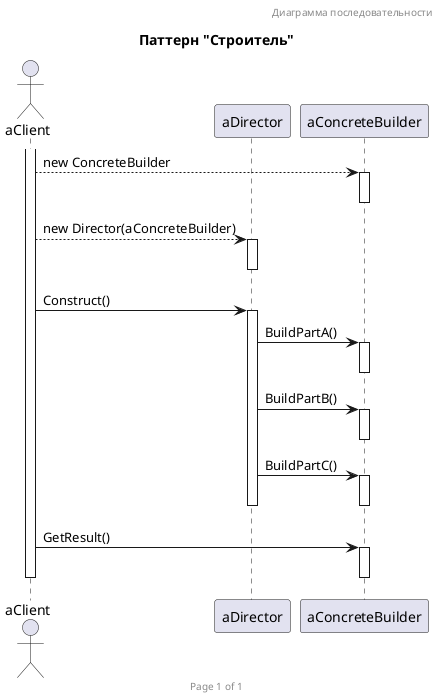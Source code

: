 @startuml
header Диаграмма последовательности
footer Page %page% of %lastpage%
title Паттерн "Строитель"

actor aClient
participant aDirector
participant aConcreteBuilder

activate aClient
aClient --> aConcreteBuilder : new ConcreteBuilder
activate aConcreteBuilder
||5||

deactivate aConcreteBuilder
aClient --> aDirector : new Director(aConcreteBuilder)
activate aDirector
||5||
deactivate aDirector
||5||
aClient -> aDirector : Construct()
activate aDirector
aDirector -> aConcreteBuilder : BuildPartA()
activate aConcreteBuilder
||5||
deactivate aConcreteBuilder
aDirector -> aConcreteBuilder : BuildPartB()
activate aConcreteBuilder
||5||
deactivate aConcreteBuilder
aDirector -> aConcreteBuilder : BuildPartC()
activate aConcreteBuilder
||5||
deactivate aConcreteBuilder
||5||
deactivate aDirector
aClient -> aConcreteBuilder : GetResult()
activate aConcreteBuilder
||5||
deactivate aConcreteBuilder
deactivate aClient
@enduml
